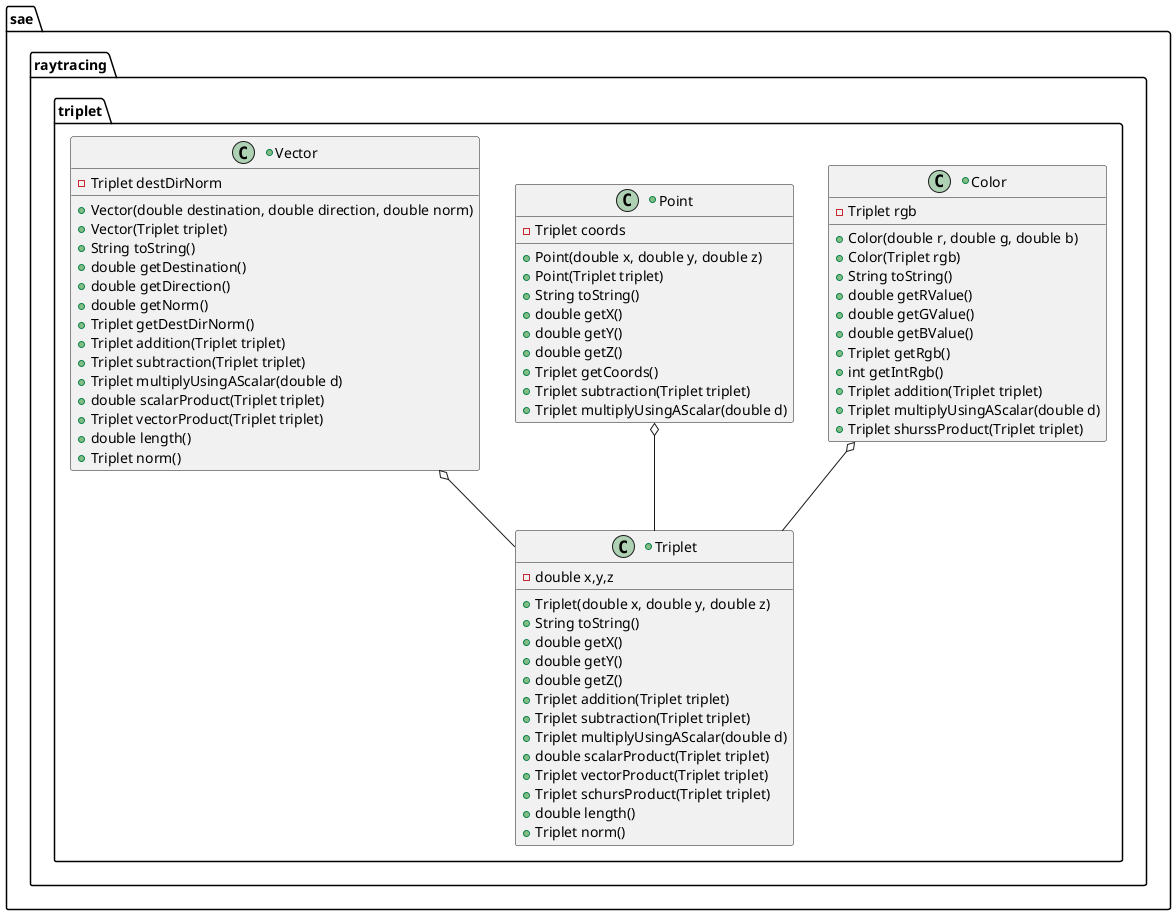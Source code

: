 @startuml

package sae.raytracing.triplet {

    +class Triplet {
        - double x,y,z
        + Triplet(double x, double y, double z)
        + String toString()
        + double getX()
        + double getY()
        + double getZ()
        + Triplet addition(Triplet triplet)
        + Triplet subtraction(Triplet triplet)
        + Triplet multiplyUsingAScalar(double d)
        + double scalarProduct(Triplet triplet)
        + Triplet vectorProduct(Triplet triplet)
        + Triplet schursProduct(Triplet triplet)
        + double length()
        + Triplet norm()
    }

    +class Color {
        - Triplet rgb
        + Color(double r, double g, double b)
        + Color(Triplet rgb)
        + String toString()
        + double getRValue()
        + double getGValue()
        + double getBValue()
        + Triplet getRgb()
        + int getIntRgb()
        + Triplet addition(Triplet triplet)
        + Triplet multiplyUsingAScalar(double d)
        + Triplet shurssProduct(Triplet triplet)
    }

    +class Point {
        - Triplet coords
        + Point(double x, double y, double z)
        + Point(Triplet triplet)
        + String toString()
        + double getX()
        + double getY()
        + double getZ()
        + Triplet getCoords()
        + Triplet subtraction(Triplet triplet)
        + Triplet multiplyUsingAScalar(double d)
    }

    +class Vector {
        - Triplet destDirNorm
        + Vector(double destination, double direction, double norm)
        + Vector(Triplet triplet)
        + String toString()
        + double getDestination()
        + double getDirection()
        + double getNorm()
        + Triplet getDestDirNorm()
        + Triplet addition(Triplet triplet)
        + Triplet subtraction(Triplet triplet)
        + Triplet multiplyUsingAScalar(double d)
        + double scalarProduct(Triplet triplet)
        + Triplet vectorProduct(Triplet triplet)
        + double length()
        + Triplet norm()
    }

Color o-- Triplet
Point o-- Triplet
Vector o-- Triplet
}

@enduml